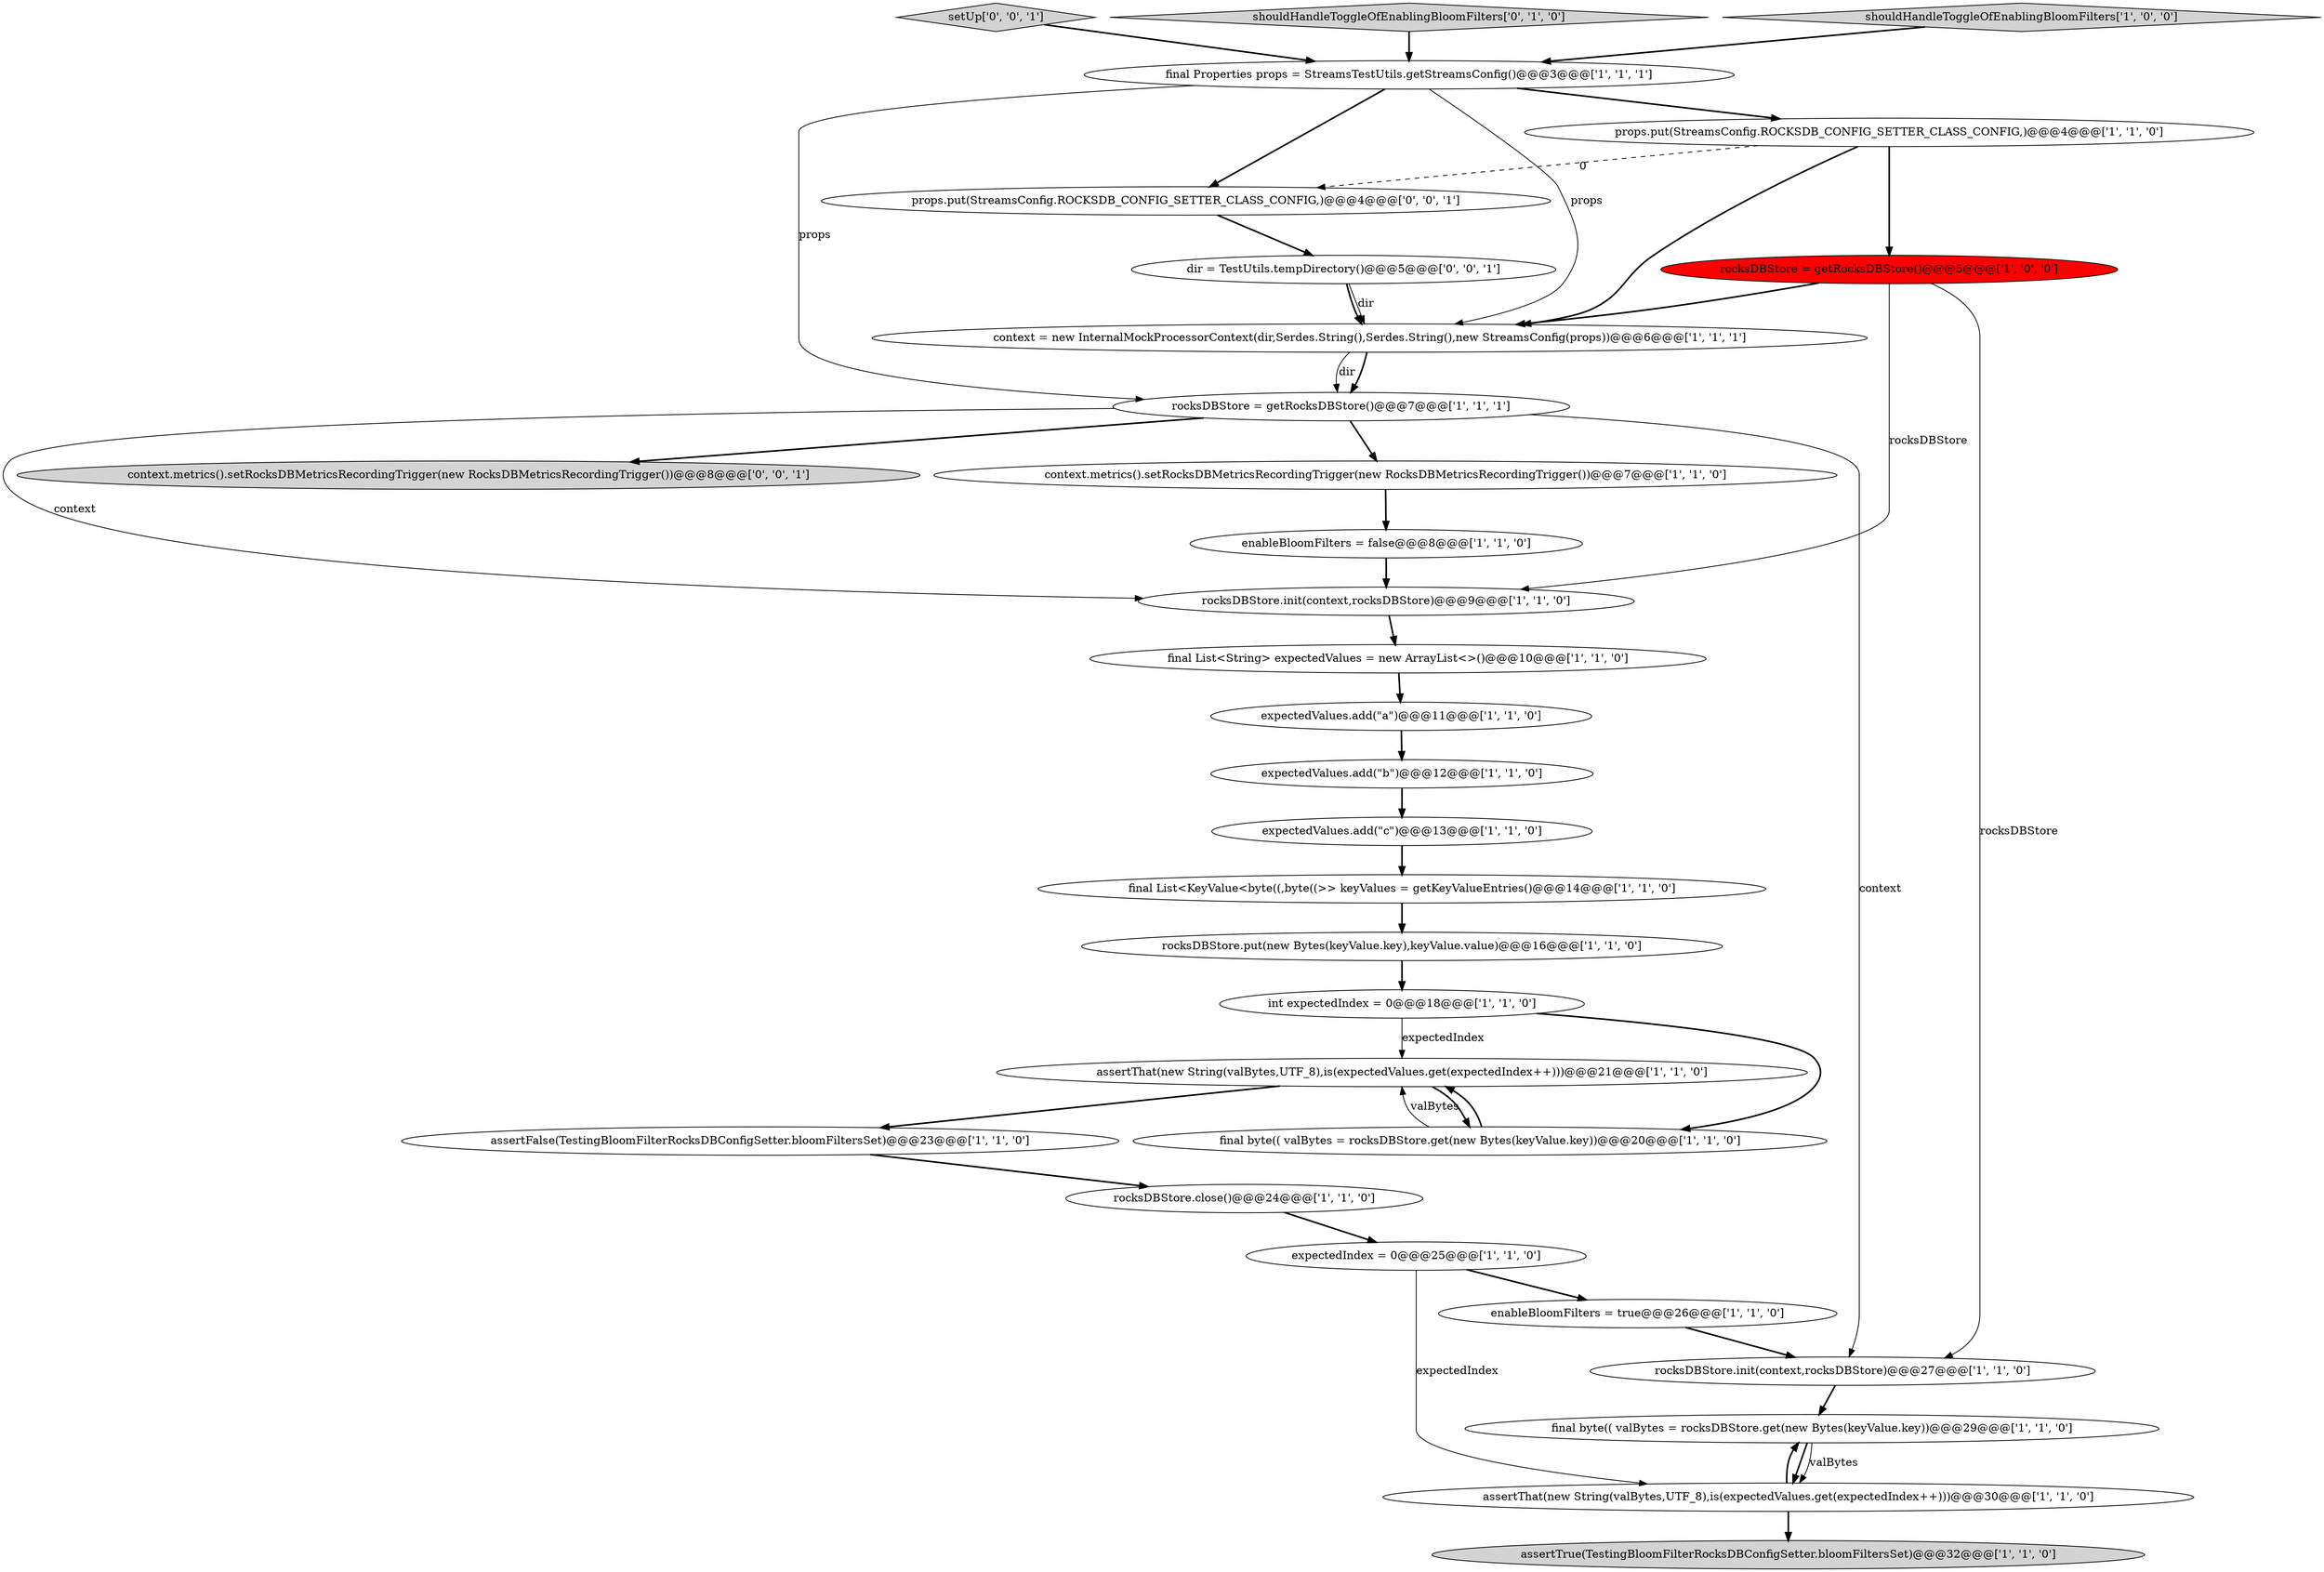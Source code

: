 digraph {
30 [style = filled, label = "dir = TestUtils.tempDirectory()@@@5@@@['0', '0', '1']", fillcolor = white, shape = ellipse image = "AAA0AAABBB3BBB"];
7 [style = filled, label = "expectedIndex = 0@@@25@@@['1', '1', '0']", fillcolor = white, shape = ellipse image = "AAA0AAABBB1BBB"];
12 [style = filled, label = "assertFalse(TestingBloomFilterRocksDBConfigSetter.bloomFiltersSet)@@@23@@@['1', '1', '0']", fillcolor = white, shape = ellipse image = "AAA0AAABBB1BBB"];
19 [style = filled, label = "rocksDBStore.init(context,rocksDBStore)@@@27@@@['1', '1', '0']", fillcolor = white, shape = ellipse image = "AAA0AAABBB1BBB"];
28 [style = filled, label = "context.metrics().setRocksDBMetricsRecordingTrigger(new RocksDBMetricsRecordingTrigger())@@@8@@@['0', '0', '1']", fillcolor = lightgray, shape = ellipse image = "AAA0AAABBB3BBB"];
29 [style = filled, label = "setUp['0', '0', '1']", fillcolor = lightgray, shape = diamond image = "AAA0AAABBB3BBB"];
17 [style = filled, label = "enableBloomFilters = true@@@26@@@['1', '1', '0']", fillcolor = white, shape = ellipse image = "AAA0AAABBB1BBB"];
11 [style = filled, label = "final List<KeyValue<byte((,byte((>> keyValues = getKeyValueEntries()@@@14@@@['1', '1', '0']", fillcolor = white, shape = ellipse image = "AAA0AAABBB1BBB"];
8 [style = filled, label = "assertThat(new String(valBytes,UTF_8),is(expectedValues.get(expectedIndex++)))@@@30@@@['1', '1', '0']", fillcolor = white, shape = ellipse image = "AAA0AAABBB1BBB"];
22 [style = filled, label = "int expectedIndex = 0@@@18@@@['1', '1', '0']", fillcolor = white, shape = ellipse image = "AAA0AAABBB1BBB"];
9 [style = filled, label = "final List<String> expectedValues = new ArrayList<>()@@@10@@@['1', '1', '0']", fillcolor = white, shape = ellipse image = "AAA0AAABBB1BBB"];
24 [style = filled, label = "assertThat(new String(valBytes,UTF_8),is(expectedValues.get(expectedIndex++)))@@@21@@@['1', '1', '0']", fillcolor = white, shape = ellipse image = "AAA0AAABBB1BBB"];
3 [style = filled, label = "final byte(( valBytes = rocksDBStore.get(new Bytes(keyValue.key))@@@20@@@['1', '1', '0']", fillcolor = white, shape = ellipse image = "AAA0AAABBB1BBB"];
15 [style = filled, label = "expectedValues.add(\"c\")@@@13@@@['1', '1', '0']", fillcolor = white, shape = ellipse image = "AAA0AAABBB1BBB"];
26 [style = filled, label = "shouldHandleToggleOfEnablingBloomFilters['0', '1', '0']", fillcolor = lightgray, shape = diamond image = "AAA0AAABBB2BBB"];
21 [style = filled, label = "rocksDBStore = getRocksDBStore()@@@7@@@['1', '1', '1']", fillcolor = white, shape = ellipse image = "AAA0AAABBB1BBB"];
2 [style = filled, label = "enableBloomFilters = false@@@8@@@['1', '1', '0']", fillcolor = white, shape = ellipse image = "AAA0AAABBB1BBB"];
27 [style = filled, label = "props.put(StreamsConfig.ROCKSDB_CONFIG_SETTER_CLASS_CONFIG,)@@@4@@@['0', '0', '1']", fillcolor = white, shape = ellipse image = "AAA0AAABBB3BBB"];
25 [style = filled, label = "rocksDBStore.init(context,rocksDBStore)@@@9@@@['1', '1', '0']", fillcolor = white, shape = ellipse image = "AAA0AAABBB1BBB"];
10 [style = filled, label = "rocksDBStore = getRocksDBStore()@@@5@@@['1', '0', '0']", fillcolor = red, shape = ellipse image = "AAA1AAABBB1BBB"];
20 [style = filled, label = "rocksDBStore.close()@@@24@@@['1', '1', '0']", fillcolor = white, shape = ellipse image = "AAA0AAABBB1BBB"];
13 [style = filled, label = "assertTrue(TestingBloomFilterRocksDBConfigSetter.bloomFiltersSet)@@@32@@@['1', '1', '0']", fillcolor = lightgray, shape = ellipse image = "AAA0AAABBB1BBB"];
0 [style = filled, label = "props.put(StreamsConfig.ROCKSDB_CONFIG_SETTER_CLASS_CONFIG,)@@@4@@@['1', '1', '0']", fillcolor = white, shape = ellipse image = "AAA0AAABBB1BBB"];
1 [style = filled, label = "context.metrics().setRocksDBMetricsRecordingTrigger(new RocksDBMetricsRecordingTrigger())@@@7@@@['1', '1', '0']", fillcolor = white, shape = ellipse image = "AAA0AAABBB1BBB"];
18 [style = filled, label = "final Properties props = StreamsTestUtils.getStreamsConfig()@@@3@@@['1', '1', '1']", fillcolor = white, shape = ellipse image = "AAA0AAABBB1BBB"];
23 [style = filled, label = "final byte(( valBytes = rocksDBStore.get(new Bytes(keyValue.key))@@@29@@@['1', '1', '0']", fillcolor = white, shape = ellipse image = "AAA0AAABBB1BBB"];
6 [style = filled, label = "context = new InternalMockProcessorContext(dir,Serdes.String(),Serdes.String(),new StreamsConfig(props))@@@6@@@['1', '1', '1']", fillcolor = white, shape = ellipse image = "AAA0AAABBB1BBB"];
14 [style = filled, label = "shouldHandleToggleOfEnablingBloomFilters['1', '0', '0']", fillcolor = lightgray, shape = diamond image = "AAA0AAABBB1BBB"];
4 [style = filled, label = "expectedValues.add(\"a\")@@@11@@@['1', '1', '0']", fillcolor = white, shape = ellipse image = "AAA0AAABBB1BBB"];
5 [style = filled, label = "rocksDBStore.put(new Bytes(keyValue.key),keyValue.value)@@@16@@@['1', '1', '0']", fillcolor = white, shape = ellipse image = "AAA0AAABBB1BBB"];
16 [style = filled, label = "expectedValues.add(\"b\")@@@12@@@['1', '1', '0']", fillcolor = white, shape = ellipse image = "AAA0AAABBB1BBB"];
16->15 [style = bold, label=""];
24->12 [style = bold, label=""];
7->17 [style = bold, label=""];
18->6 [style = solid, label="props"];
8->23 [style = bold, label=""];
3->24 [style = bold, label=""];
21->25 [style = solid, label="context"];
0->6 [style = bold, label=""];
6->21 [style = bold, label=""];
9->4 [style = bold, label=""];
27->30 [style = bold, label=""];
25->9 [style = bold, label=""];
6->21 [style = solid, label="dir"];
12->20 [style = bold, label=""];
0->27 [style = dashed, label="0"];
23->8 [style = bold, label=""];
30->6 [style = bold, label=""];
10->6 [style = bold, label=""];
17->19 [style = bold, label=""];
21->28 [style = bold, label=""];
29->18 [style = bold, label=""];
3->24 [style = solid, label="valBytes"];
22->3 [style = bold, label=""];
30->6 [style = solid, label="dir"];
22->24 [style = solid, label="expectedIndex"];
11->5 [style = bold, label=""];
0->10 [style = bold, label=""];
10->25 [style = solid, label="rocksDBStore"];
15->11 [style = bold, label=""];
18->27 [style = bold, label=""];
10->19 [style = solid, label="rocksDBStore"];
19->23 [style = bold, label=""];
7->8 [style = solid, label="expectedIndex"];
21->1 [style = bold, label=""];
21->19 [style = solid, label="context"];
23->8 [style = solid, label="valBytes"];
14->18 [style = bold, label=""];
1->2 [style = bold, label=""];
20->7 [style = bold, label=""];
2->25 [style = bold, label=""];
5->22 [style = bold, label=""];
24->3 [style = bold, label=""];
18->0 [style = bold, label=""];
18->21 [style = solid, label="props"];
4->16 [style = bold, label=""];
8->13 [style = bold, label=""];
26->18 [style = bold, label=""];
}
